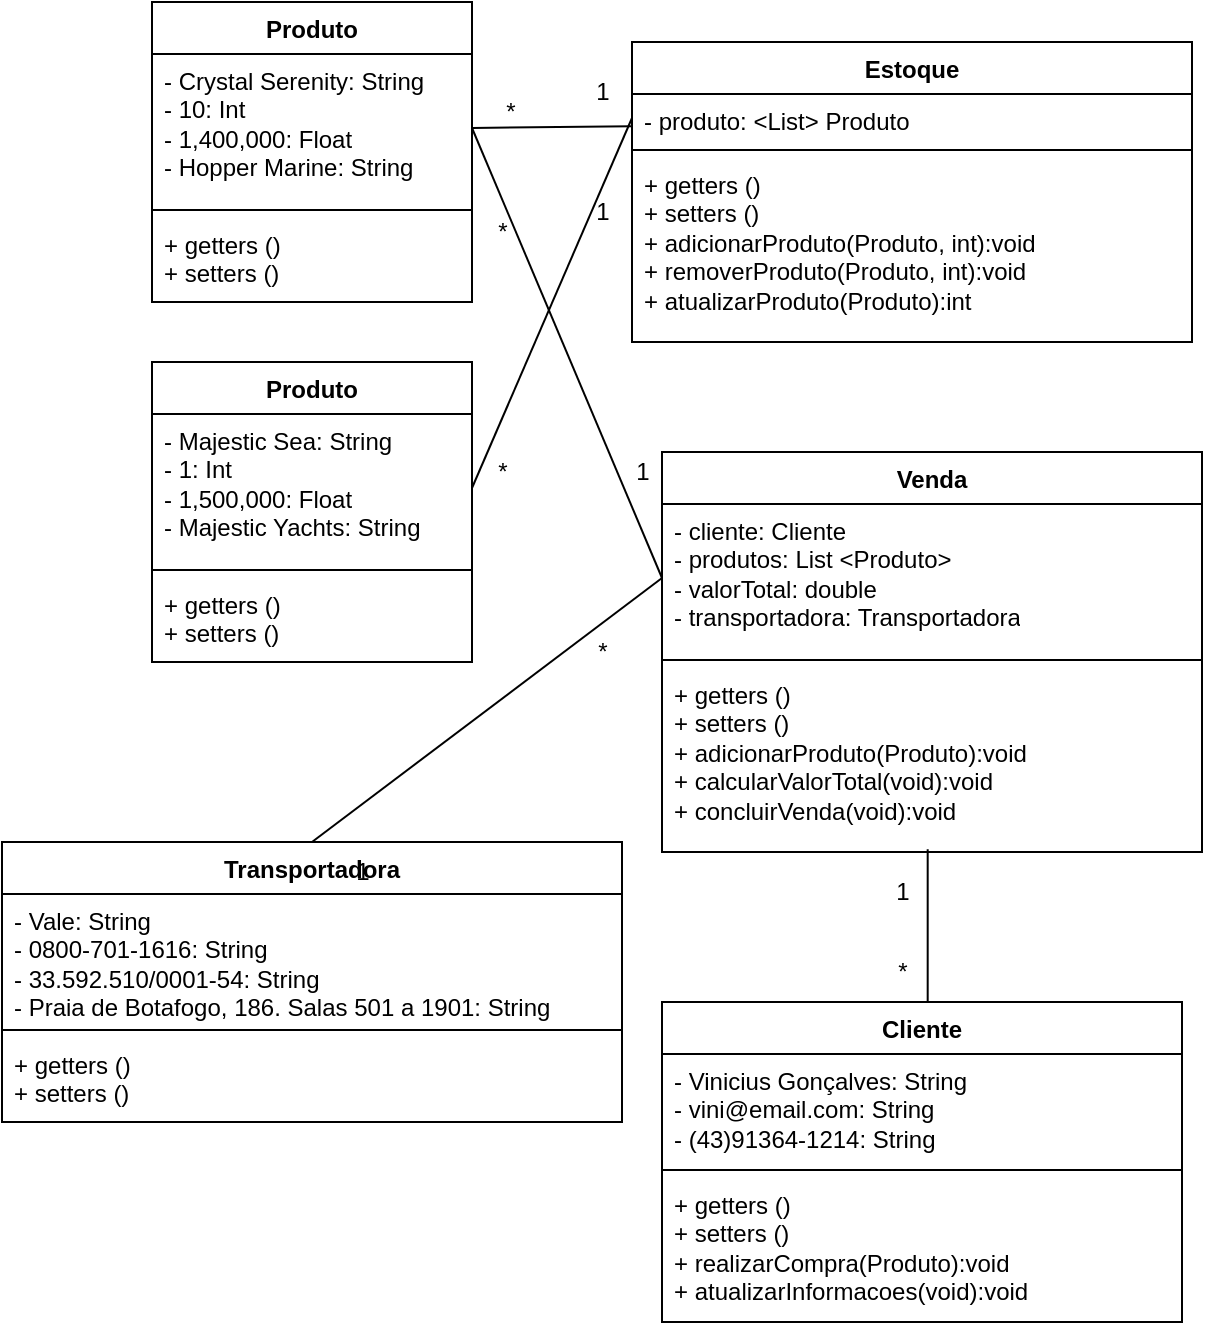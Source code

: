 <mxfile version="22.0.3" type="google">
  <diagram name="Página-1" id="9GIRYBFewLY0mSi8GQpm">
    <mxGraphModel dx="710" dy="821" grid="1" gridSize="10" guides="1" tooltips="1" connect="1" arrows="1" fold="1" page="1" pageScale="1" pageWidth="827" pageHeight="1169" math="0" shadow="0">
      <root>
        <mxCell id="0" />
        <mxCell id="1" parent="0" />
        <mxCell id="OPTu9NoHPNw9llLvwQK4-29" value="&lt;div&gt;Estoque&lt;/div&gt;" style="swimlane;fontStyle=1;align=center;verticalAlign=top;childLayout=stackLayout;horizontal=1;startSize=26;horizontalStack=0;resizeParent=1;resizeParentMax=0;resizeLast=0;collapsible=1;marginBottom=0;whiteSpace=wrap;html=1;" vertex="1" parent="1">
          <mxGeometry x="460" y="50" width="280" height="150" as="geometry" />
        </mxCell>
        <mxCell id="OPTu9NoHPNw9llLvwQK4-30" value="- produto: &amp;lt;List&amp;gt; Produto " style="text;strokeColor=none;fillColor=none;align=left;verticalAlign=top;spacingLeft=4;spacingRight=4;overflow=hidden;rotatable=0;points=[[0,0.5],[1,0.5]];portConstraint=eastwest;whiteSpace=wrap;html=1;" vertex="1" parent="OPTu9NoHPNw9llLvwQK4-29">
          <mxGeometry y="26" width="280" height="24" as="geometry" />
        </mxCell>
        <mxCell id="OPTu9NoHPNw9llLvwQK4-31" value="" style="line;strokeWidth=1;fillColor=none;align=left;verticalAlign=middle;spacingTop=-1;spacingLeft=3;spacingRight=3;rotatable=0;labelPosition=right;points=[];portConstraint=eastwest;strokeColor=inherit;" vertex="1" parent="OPTu9NoHPNw9llLvwQK4-29">
          <mxGeometry y="50" width="280" height="8" as="geometry" />
        </mxCell>
        <mxCell id="OPTu9NoHPNw9llLvwQK4-32" value="&lt;div&gt;+ getters ()&lt;/div&gt;+ setters ()&lt;div&gt;+ adicionarProduto(Produto, int):void&lt;/div&gt;&lt;div&gt;+ removerProduto(Produto, int):void&lt;/div&gt;&lt;div&gt;+ atualizarProduto(Produto):int&lt;br&gt;&lt;/div&gt;" style="text;strokeColor=none;fillColor=none;align=left;verticalAlign=top;spacingLeft=4;spacingRight=4;overflow=hidden;rotatable=0;points=[[0,0.5],[1,0.5]];portConstraint=eastwest;whiteSpace=wrap;html=1;" vertex="1" parent="OPTu9NoHPNw9llLvwQK4-29">
          <mxGeometry y="58" width="280" height="92" as="geometry" />
        </mxCell>
        <mxCell id="OPTu9NoHPNw9llLvwQK4-33" value="&lt;div&gt;Transportadora&lt;/div&gt;" style="swimlane;fontStyle=1;align=center;verticalAlign=top;childLayout=stackLayout;horizontal=1;startSize=26;horizontalStack=0;resizeParent=1;resizeParentMax=0;resizeLast=0;collapsible=1;marginBottom=0;whiteSpace=wrap;html=1;" vertex="1" parent="1">
          <mxGeometry x="145" y="450" width="310" height="140" as="geometry" />
        </mxCell>
        <mxCell id="OPTu9NoHPNw9llLvwQK4-34" value="&lt;div&gt;- Vale: String&lt;br&gt;&lt;/div&gt;&lt;div&gt;- 0800-701-1616: String&lt;br&gt;&lt;/div&gt;&lt;div&gt;- 33.592.510/0001-54: String&lt;br&gt;&lt;/div&gt;&lt;div&gt;- Praia de Botafogo, 186. Salas 501 a 1901: String&lt;br&gt;&lt;/div&gt;" style="text;strokeColor=none;fillColor=none;align=left;verticalAlign=top;spacingLeft=4;spacingRight=4;overflow=hidden;rotatable=0;points=[[0,0.5],[1,0.5]];portConstraint=eastwest;whiteSpace=wrap;html=1;" vertex="1" parent="OPTu9NoHPNw9llLvwQK4-33">
          <mxGeometry y="26" width="310" height="64" as="geometry" />
        </mxCell>
        <mxCell id="OPTu9NoHPNw9llLvwQK4-35" value="" style="line;strokeWidth=1;fillColor=none;align=left;verticalAlign=middle;spacingTop=-1;spacingLeft=3;spacingRight=3;rotatable=0;labelPosition=right;points=[];portConstraint=eastwest;strokeColor=inherit;" vertex="1" parent="OPTu9NoHPNw9llLvwQK4-33">
          <mxGeometry y="90" width="310" height="8" as="geometry" />
        </mxCell>
        <mxCell id="OPTu9NoHPNw9llLvwQK4-36" value="&lt;div&gt;+ getters ()&lt;/div&gt;+ setters ()" style="text;strokeColor=none;fillColor=none;align=left;verticalAlign=top;spacingLeft=4;spacingRight=4;overflow=hidden;rotatable=0;points=[[0,0.5],[1,0.5]];portConstraint=eastwest;whiteSpace=wrap;html=1;" vertex="1" parent="OPTu9NoHPNw9llLvwQK4-33">
          <mxGeometry y="98" width="310" height="42" as="geometry" />
        </mxCell>
        <mxCell id="OPTu9NoHPNw9llLvwQK4-37" value="&lt;div&gt;Cliente&lt;/div&gt;&lt;div&gt;&lt;br&gt;&lt;/div&gt;" style="swimlane;fontStyle=1;align=center;verticalAlign=top;childLayout=stackLayout;horizontal=1;startSize=26;horizontalStack=0;resizeParent=1;resizeParentMax=0;resizeLast=0;collapsible=1;marginBottom=0;whiteSpace=wrap;html=1;" vertex="1" parent="1">
          <mxGeometry x="475" y="530" width="260" height="160" as="geometry" />
        </mxCell>
        <mxCell id="OPTu9NoHPNw9llLvwQK4-38" value="&lt;div&gt;- Vinicius Gonçalves: String&lt;br&gt;&lt;/div&gt;&lt;div&gt;- vini@email.com: String&lt;br&gt;&lt;/div&gt;&lt;div&gt;- (43)91364-1214: String&lt;br&gt;&lt;/div&gt;" style="text;strokeColor=none;fillColor=none;align=left;verticalAlign=top;spacingLeft=4;spacingRight=4;overflow=hidden;rotatable=0;points=[[0,0.5],[1,0.5]];portConstraint=eastwest;whiteSpace=wrap;html=1;" vertex="1" parent="OPTu9NoHPNw9llLvwQK4-37">
          <mxGeometry y="26" width="260" height="54" as="geometry" />
        </mxCell>
        <mxCell id="OPTu9NoHPNw9llLvwQK4-39" value="" style="line;strokeWidth=1;fillColor=none;align=left;verticalAlign=middle;spacingTop=-1;spacingLeft=3;spacingRight=3;rotatable=0;labelPosition=right;points=[];portConstraint=eastwest;strokeColor=inherit;" vertex="1" parent="OPTu9NoHPNw9llLvwQK4-37">
          <mxGeometry y="80" width="260" height="8" as="geometry" />
        </mxCell>
        <mxCell id="OPTu9NoHPNw9llLvwQK4-40" value="&lt;div&gt;+ getters ()&lt;/div&gt;&lt;div&gt;+ setters ()&lt;br&gt;&lt;/div&gt;&lt;div&gt;+ realizarCompra(Produto):void&lt;/div&gt;&lt;div&gt;+ atualizarInformacoes(void):void&lt;br&gt;&lt;/div&gt;" style="text;strokeColor=none;fillColor=none;align=left;verticalAlign=top;spacingLeft=4;spacingRight=4;overflow=hidden;rotatable=0;points=[[0,0.5],[1,0.5]];portConstraint=eastwest;whiteSpace=wrap;html=1;" vertex="1" parent="OPTu9NoHPNw9llLvwQK4-37">
          <mxGeometry y="88" width="260" height="72" as="geometry" />
        </mxCell>
        <mxCell id="OPTu9NoHPNw9llLvwQK4-41" value="&lt;div&gt;Venda&lt;/div&gt;" style="swimlane;fontStyle=1;align=center;verticalAlign=top;childLayout=stackLayout;horizontal=1;startSize=26;horizontalStack=0;resizeParent=1;resizeParentMax=0;resizeLast=0;collapsible=1;marginBottom=0;whiteSpace=wrap;html=1;" vertex="1" parent="1">
          <mxGeometry x="475" y="255" width="270" height="200" as="geometry" />
        </mxCell>
        <mxCell id="OPTu9NoHPNw9llLvwQK4-42" value="&lt;div&gt;- cliente: Cliente&lt;br&gt;&lt;/div&gt;&lt;div&gt;- produtos: List &amp;lt;Produto&amp;gt; &lt;/div&gt;&lt;div&gt;- valorTotal: double&lt;br&gt;&lt;/div&gt;&lt;div&gt;- transportadora: Transportadora&lt;/div&gt;&lt;div&gt;&lt;br&gt;&lt;/div&gt;" style="text;strokeColor=none;fillColor=none;align=left;verticalAlign=top;spacingLeft=4;spacingRight=4;overflow=hidden;rotatable=0;points=[[0,0.5],[1,0.5]];portConstraint=eastwest;whiteSpace=wrap;html=1;" vertex="1" parent="OPTu9NoHPNw9llLvwQK4-41">
          <mxGeometry y="26" width="270" height="74" as="geometry" />
        </mxCell>
        <mxCell id="OPTu9NoHPNw9llLvwQK4-43" value="" style="line;strokeWidth=1;fillColor=none;align=left;verticalAlign=middle;spacingTop=-1;spacingLeft=3;spacingRight=3;rotatable=0;labelPosition=right;points=[];portConstraint=eastwest;strokeColor=inherit;" vertex="1" parent="OPTu9NoHPNw9llLvwQK4-41">
          <mxGeometry y="100" width="270" height="8" as="geometry" />
        </mxCell>
        <mxCell id="OPTu9NoHPNw9llLvwQK4-44" value="&lt;div&gt;+ getters ()&lt;/div&gt;&lt;div&gt;+ setters ()&lt;/div&gt;&lt;div&gt;+ adicionarProduto(Produto):void&lt;/div&gt;&lt;div&gt;+ calcularValorTotal(void):void&lt;/div&gt;&lt;div&gt;+ concluirVenda(void):void&lt;br&gt;&lt;/div&gt;" style="text;strokeColor=none;fillColor=none;align=left;verticalAlign=top;spacingLeft=4;spacingRight=4;overflow=hidden;rotatable=0;points=[[0,0.5],[1,0.5]];portConstraint=eastwest;whiteSpace=wrap;html=1;" vertex="1" parent="OPTu9NoHPNw9llLvwQK4-41">
          <mxGeometry y="108" width="270" height="92" as="geometry" />
        </mxCell>
        <mxCell id="OPTu9NoHPNw9llLvwQK4-45" value="&lt;div&gt;Produto&lt;/div&gt;" style="swimlane;fontStyle=1;align=center;verticalAlign=top;childLayout=stackLayout;horizontal=1;startSize=26;horizontalStack=0;resizeParent=1;resizeParentMax=0;resizeLast=0;collapsible=1;marginBottom=0;whiteSpace=wrap;html=1;" vertex="1" parent="1">
          <mxGeometry x="220" y="30" width="160" height="150" as="geometry" />
        </mxCell>
        <mxCell id="OPTu9NoHPNw9llLvwQK4-46" value="&lt;div&gt;- Crystal Serenity: String&lt;/div&gt;&lt;div&gt;- 10: Int&lt;br&gt;&lt;/div&gt;&lt;div&gt;- 1,400,000: Float&lt;br&gt;&lt;/div&gt;&lt;div&gt;- Hopper Marine: String&lt;br&gt;&lt;/div&gt;" style="text;strokeColor=none;fillColor=none;align=left;verticalAlign=top;spacingLeft=4;spacingRight=4;overflow=hidden;rotatable=0;points=[[0,0.5],[1,0.5]];portConstraint=eastwest;whiteSpace=wrap;html=1;" vertex="1" parent="OPTu9NoHPNw9llLvwQK4-45">
          <mxGeometry y="26" width="160" height="74" as="geometry" />
        </mxCell>
        <mxCell id="OPTu9NoHPNw9llLvwQK4-47" value="" style="line;strokeWidth=1;fillColor=none;align=left;verticalAlign=middle;spacingTop=-1;spacingLeft=3;spacingRight=3;rotatable=0;labelPosition=right;points=[];portConstraint=eastwest;strokeColor=inherit;" vertex="1" parent="OPTu9NoHPNw9llLvwQK4-45">
          <mxGeometry y="100" width="160" height="8" as="geometry" />
        </mxCell>
        <mxCell id="OPTu9NoHPNw9llLvwQK4-48" value="&lt;div&gt;+ getters ()&lt;/div&gt;&lt;div&gt;+ setters ()&lt;/div&gt;&lt;div&gt;&lt;br&gt;&lt;/div&gt;" style="text;strokeColor=none;fillColor=none;align=left;verticalAlign=top;spacingLeft=4;spacingRight=4;overflow=hidden;rotatable=0;points=[[0,0.5],[1,0.5]];portConstraint=eastwest;whiteSpace=wrap;html=1;" vertex="1" parent="OPTu9NoHPNw9llLvwQK4-45">
          <mxGeometry y="108" width="160" height="42" as="geometry" />
        </mxCell>
        <mxCell id="OPTu9NoHPNw9llLvwQK4-49" value="" style="endArrow=none;html=1;rounded=0;exitX=1;exitY=0.5;exitDx=0;exitDy=0;entryX=0.001;entryY=0.671;entryDx=0;entryDy=0;entryPerimeter=0;" edge="1" parent="1" source="OPTu9NoHPNw9llLvwQK4-46" target="OPTu9NoHPNw9llLvwQK4-30">
          <mxGeometry width="50" height="50" relative="1" as="geometry">
            <mxPoint x="420" y="470" as="sourcePoint" />
            <mxPoint x="470" y="420" as="targetPoint" />
          </mxGeometry>
        </mxCell>
        <mxCell id="OPTu9NoHPNw9llLvwQK4-50" value="" style="endArrow=none;html=1;rounded=0;exitX=0.5;exitY=0;exitDx=0;exitDy=0;entryX=0;entryY=0.5;entryDx=0;entryDy=0;" edge="1" parent="1" source="OPTu9NoHPNw9llLvwQK4-33" target="OPTu9NoHPNw9llLvwQK4-42">
          <mxGeometry width="50" height="50" relative="1" as="geometry">
            <mxPoint x="251" y="103" as="sourcePoint" />
            <mxPoint x="470" y="98" as="targetPoint" />
          </mxGeometry>
        </mxCell>
        <mxCell id="OPTu9NoHPNw9llLvwQK4-51" value="" style="endArrow=none;html=1;rounded=0;exitX=0.511;exitY=-0.001;exitDx=0;exitDy=0;entryX=0.492;entryY=0.985;entryDx=0;entryDy=0;entryPerimeter=0;exitPerimeter=0;" edge="1" parent="1" source="OPTu9NoHPNw9llLvwQK4-37" target="OPTu9NoHPNw9llLvwQK4-44">
          <mxGeometry width="50" height="50" relative="1" as="geometry">
            <mxPoint x="261" y="113" as="sourcePoint" />
            <mxPoint x="480" y="108" as="targetPoint" />
          </mxGeometry>
        </mxCell>
        <mxCell id="OPTu9NoHPNw9llLvwQK4-52" value="" style="endArrow=none;html=1;rounded=0;exitX=1;exitY=0.5;exitDx=0;exitDy=0;entryX=0;entryY=0.5;entryDx=0;entryDy=0;" edge="1" parent="1" source="OPTu9NoHPNw9llLvwQK4-46" target="OPTu9NoHPNw9llLvwQK4-42">
          <mxGeometry width="50" height="50" relative="1" as="geometry">
            <mxPoint x="271" y="123" as="sourcePoint" />
            <mxPoint x="490" y="118" as="targetPoint" />
          </mxGeometry>
        </mxCell>
        <mxCell id="OPTu9NoHPNw9llLvwQK4-53" value="*" style="text;html=1;align=center;verticalAlign=middle;resizable=0;points=[];autosize=1;strokeColor=none;fillColor=none;" vertex="1" parent="1">
          <mxGeometry x="430" y="340" width="30" height="30" as="geometry" />
        </mxCell>
        <mxCell id="OPTu9NoHPNw9llLvwQK4-54" value="1" style="text;html=1;align=center;verticalAlign=middle;resizable=0;points=[];autosize=1;strokeColor=none;fillColor=none;" vertex="1" parent="1">
          <mxGeometry x="310" y="450" width="30" height="30" as="geometry" />
        </mxCell>
        <mxCell id="OPTu9NoHPNw9llLvwQK4-55" value="*" style="text;html=1;align=center;verticalAlign=middle;resizable=0;points=[];autosize=1;strokeColor=none;fillColor=none;" vertex="1" parent="1">
          <mxGeometry x="384" y="70" width="30" height="30" as="geometry" />
        </mxCell>
        <mxCell id="OPTu9NoHPNw9llLvwQK4-56" value="1" style="text;html=1;align=center;verticalAlign=middle;resizable=0;points=[];autosize=1;strokeColor=none;fillColor=none;" vertex="1" parent="1">
          <mxGeometry x="430" y="60" width="30" height="30" as="geometry" />
        </mxCell>
        <mxCell id="OPTu9NoHPNw9llLvwQK4-57" value="*" style="text;html=1;align=center;verticalAlign=middle;resizable=0;points=[];autosize=1;strokeColor=none;fillColor=none;" vertex="1" parent="1">
          <mxGeometry x="580" y="500" width="30" height="30" as="geometry" />
        </mxCell>
        <mxCell id="OPTu9NoHPNw9llLvwQK4-58" value="1" style="text;html=1;align=center;verticalAlign=middle;resizable=0;points=[];autosize=1;strokeColor=none;fillColor=none;" vertex="1" parent="1">
          <mxGeometry x="580" y="460" width="30" height="30" as="geometry" />
        </mxCell>
        <mxCell id="OPTu9NoHPNw9llLvwQK4-59" value="&lt;div&gt;Produto&lt;/div&gt;" style="swimlane;fontStyle=1;align=center;verticalAlign=top;childLayout=stackLayout;horizontal=1;startSize=26;horizontalStack=0;resizeParent=1;resizeParentMax=0;resizeLast=0;collapsible=1;marginBottom=0;whiteSpace=wrap;html=1;" vertex="1" parent="1">
          <mxGeometry x="220" y="210" width="160" height="150" as="geometry" />
        </mxCell>
        <mxCell id="OPTu9NoHPNw9llLvwQK4-60" value="&lt;div&gt;- Majestic Sea: String&lt;/div&gt;&lt;div&gt;- 1: Int&lt;br&gt;&lt;/div&gt;&lt;div&gt;- 1,500,000: Float&lt;br&gt;&lt;/div&gt;&lt;div&gt;- Majestic Yachts: String&lt;br&gt;&lt;/div&gt;" style="text;strokeColor=none;fillColor=none;align=left;verticalAlign=top;spacingLeft=4;spacingRight=4;overflow=hidden;rotatable=0;points=[[0,0.5],[1,0.5]];portConstraint=eastwest;whiteSpace=wrap;html=1;" vertex="1" parent="OPTu9NoHPNw9llLvwQK4-59">
          <mxGeometry y="26" width="160" height="74" as="geometry" />
        </mxCell>
        <mxCell id="OPTu9NoHPNw9llLvwQK4-61" value="" style="line;strokeWidth=1;fillColor=none;align=left;verticalAlign=middle;spacingTop=-1;spacingLeft=3;spacingRight=3;rotatable=0;labelPosition=right;points=[];portConstraint=eastwest;strokeColor=inherit;" vertex="1" parent="OPTu9NoHPNw9llLvwQK4-59">
          <mxGeometry y="100" width="160" height="8" as="geometry" />
        </mxCell>
        <mxCell id="OPTu9NoHPNw9llLvwQK4-62" value="&lt;div&gt;+ getters ()&lt;/div&gt;&lt;div&gt;+ setters ()&lt;/div&gt;&lt;div&gt;&lt;br&gt;&lt;/div&gt;" style="text;strokeColor=none;fillColor=none;align=left;verticalAlign=top;spacingLeft=4;spacingRight=4;overflow=hidden;rotatable=0;points=[[0,0.5],[1,0.5]];portConstraint=eastwest;whiteSpace=wrap;html=1;" vertex="1" parent="OPTu9NoHPNw9llLvwQK4-59">
          <mxGeometry y="108" width="160" height="42" as="geometry" />
        </mxCell>
        <mxCell id="OPTu9NoHPNw9llLvwQK4-63" value="" style="endArrow=none;html=1;rounded=0;exitX=1;exitY=0.5;exitDx=0;exitDy=0;entryX=0;entryY=0.5;entryDx=0;entryDy=0;" edge="1" parent="1" source="OPTu9NoHPNw9llLvwQK4-60" target="OPTu9NoHPNw9llLvwQK4-30">
          <mxGeometry width="50" height="50" relative="1" as="geometry">
            <mxPoint x="400" y="330" as="sourcePoint" />
            <mxPoint x="450" y="280" as="targetPoint" />
          </mxGeometry>
        </mxCell>
        <mxCell id="OPTu9NoHPNw9llLvwQK4-64" value="*" style="text;html=1;align=center;verticalAlign=middle;resizable=0;points=[];autosize=1;strokeColor=none;fillColor=none;" vertex="1" parent="1">
          <mxGeometry x="380" y="250" width="30" height="30" as="geometry" />
        </mxCell>
        <mxCell id="OPTu9NoHPNw9llLvwQK4-65" value="1" style="text;html=1;align=center;verticalAlign=middle;resizable=0;points=[];autosize=1;strokeColor=none;fillColor=none;" vertex="1" parent="1">
          <mxGeometry x="430" y="120" width="30" height="30" as="geometry" />
        </mxCell>
        <mxCell id="OPTu9NoHPNw9llLvwQK4-66" value="*" style="text;html=1;align=center;verticalAlign=middle;resizable=0;points=[];autosize=1;strokeColor=none;fillColor=none;" vertex="1" parent="1">
          <mxGeometry x="380" y="130" width="30" height="30" as="geometry" />
        </mxCell>
        <mxCell id="OPTu9NoHPNw9llLvwQK4-67" value="1" style="text;html=1;align=center;verticalAlign=middle;resizable=0;points=[];autosize=1;strokeColor=none;fillColor=none;" vertex="1" parent="1">
          <mxGeometry x="450" y="250" width="30" height="30" as="geometry" />
        </mxCell>
      </root>
    </mxGraphModel>
  </diagram>
</mxfile>
